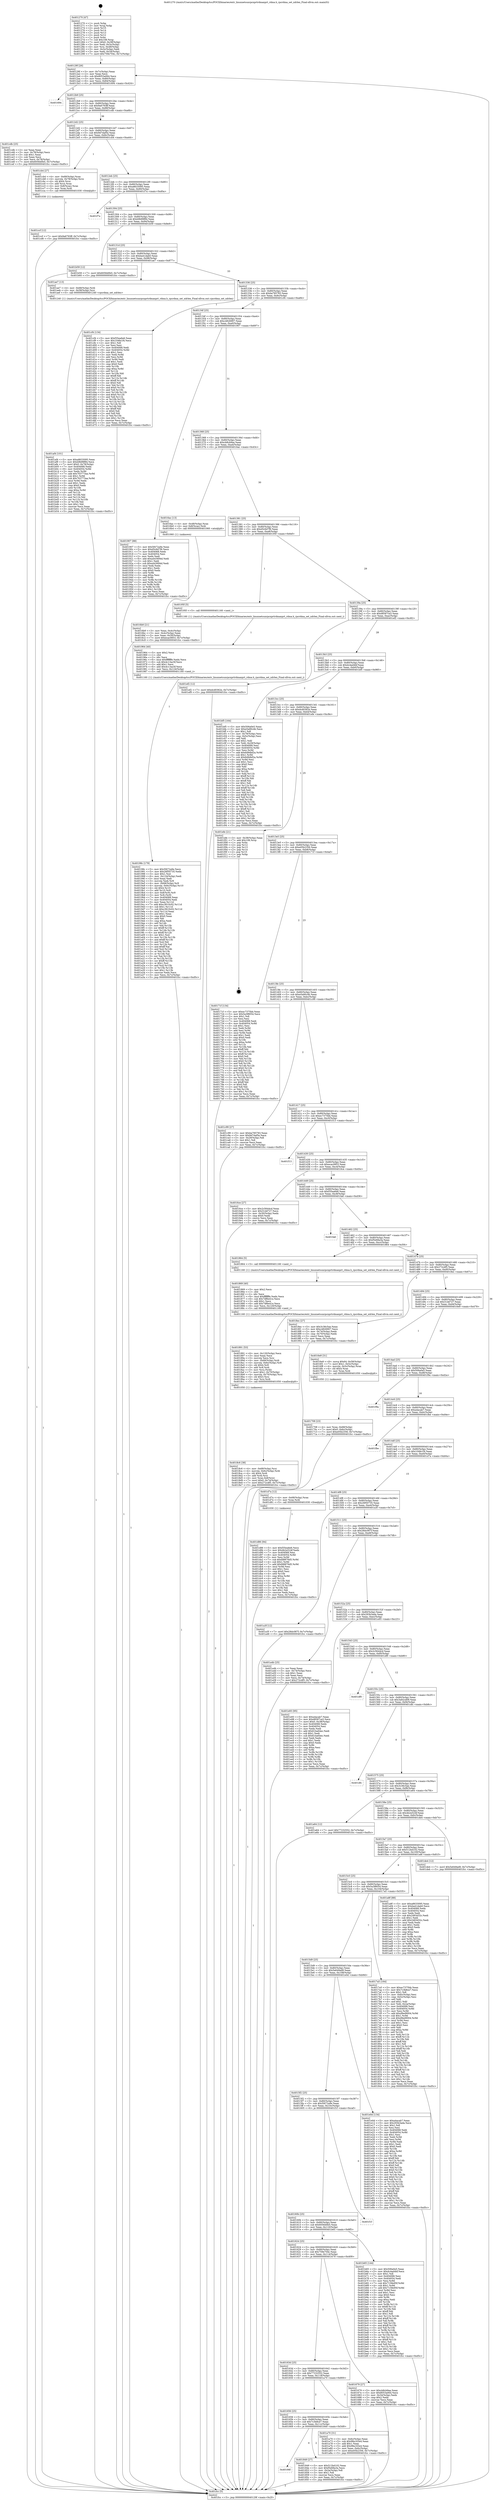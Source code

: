 digraph "0x401270" {
  label = "0x401270 (/mnt/c/Users/mathe/Desktop/tcc/POCII/binaries/extr_linuxnetsunrpcxprtrdmaxprt_rdma.h_rpcrdma_set_xdrlen_Final-ollvm.out::main(0))"
  labelloc = "t"
  node[shape=record]

  Entry [label="",width=0.3,height=0.3,shape=circle,fillcolor=black,style=filled]
  "0x40129f" [label="{
     0x40129f [26]\l
     | [instrs]\l
     &nbsp;&nbsp;0x40129f \<+3\>: mov -0x7c(%rbp),%eax\l
     &nbsp;&nbsp;0x4012a2 \<+2\>: mov %eax,%ecx\l
     &nbsp;&nbsp;0x4012a4 \<+6\>: sub $0x8053a064,%ecx\l
     &nbsp;&nbsp;0x4012aa \<+3\>: mov %eax,-0x80(%rbp)\l
     &nbsp;&nbsp;0x4012ad \<+6\>: mov %ecx,-0x84(%rbp)\l
     &nbsp;&nbsp;0x4012b3 \<+6\>: je 0000000000401694 \<main+0x424\>\l
  }"]
  "0x401694" [label="{
     0x401694\l
  }", style=dashed]
  "0x4012b9" [label="{
     0x4012b9 [25]\l
     | [instrs]\l
     &nbsp;&nbsp;0x4012b9 \<+5\>: jmp 00000000004012be \<main+0x4e\>\l
     &nbsp;&nbsp;0x4012be \<+3\>: mov -0x80(%rbp),%eax\l
     &nbsp;&nbsp;0x4012c1 \<+5\>: sub $0x9a6793ff,%eax\l
     &nbsp;&nbsp;0x4012c6 \<+6\>: mov %eax,-0x88(%rbp)\l
     &nbsp;&nbsp;0x4012cc \<+6\>: je 0000000000401cdb \<main+0xa6b\>\l
  }"]
  Exit [label="",width=0.3,height=0.3,shape=circle,fillcolor=black,style=filled,peripheries=2]
  "0x401cdb" [label="{
     0x401cdb [25]\l
     | [instrs]\l
     &nbsp;&nbsp;0x401cdb \<+2\>: xor %eax,%eax\l
     &nbsp;&nbsp;0x401cdd \<+3\>: mov -0x78(%rbp),%ecx\l
     &nbsp;&nbsp;0x401ce0 \<+3\>: sub $0x1,%eax\l
     &nbsp;&nbsp;0x401ce3 \<+2\>: sub %eax,%ecx\l
     &nbsp;&nbsp;0x401ce5 \<+3\>: mov %ecx,-0x78(%rbp)\l
     &nbsp;&nbsp;0x401ce8 \<+7\>: movl $0x6056d0b5,-0x7c(%rbp)\l
     &nbsp;&nbsp;0x401cef \<+5\>: jmp 0000000000401fcc \<main+0xd5c\>\l
  }"]
  "0x4012d2" [label="{
     0x4012d2 [25]\l
     | [instrs]\l
     &nbsp;&nbsp;0x4012d2 \<+5\>: jmp 00000000004012d7 \<main+0x67\>\l
     &nbsp;&nbsp;0x4012d7 \<+3\>: mov -0x80(%rbp),%eax\l
     &nbsp;&nbsp;0x4012da \<+5\>: sub $0x9d7daf5e,%eax\l
     &nbsp;&nbsp;0x4012df \<+6\>: mov %eax,-0x8c(%rbp)\l
     &nbsp;&nbsp;0x4012e5 \<+6\>: je 0000000000401cb4 \<main+0xa44\>\l
  }"]
  "0x401d86" [label="{
     0x401d86 [94]\l
     | [instrs]\l
     &nbsp;&nbsp;0x401d86 \<+5\>: mov $0xf35ea6e6,%ecx\l
     &nbsp;&nbsp;0x401d8b \<+5\>: mov $0x4b2e524f,%edx\l
     &nbsp;&nbsp;0x401d90 \<+7\>: mov 0x404068,%esi\l
     &nbsp;&nbsp;0x401d97 \<+8\>: mov 0x404054,%r8d\l
     &nbsp;&nbsp;0x401d9f \<+3\>: mov %esi,%r9d\l
     &nbsp;&nbsp;0x401da2 \<+7\>: sub $0xfd8876d5,%r9d\l
     &nbsp;&nbsp;0x401da9 \<+4\>: sub $0x1,%r9d\l
     &nbsp;&nbsp;0x401dad \<+7\>: add $0xfd8876d5,%r9d\l
     &nbsp;&nbsp;0x401db4 \<+4\>: imul %r9d,%esi\l
     &nbsp;&nbsp;0x401db8 \<+3\>: and $0x1,%esi\l
     &nbsp;&nbsp;0x401dbb \<+3\>: cmp $0x0,%esi\l
     &nbsp;&nbsp;0x401dbe \<+4\>: sete %r10b\l
     &nbsp;&nbsp;0x401dc2 \<+4\>: cmp $0xa,%r8d\l
     &nbsp;&nbsp;0x401dc6 \<+4\>: setl %r11b\l
     &nbsp;&nbsp;0x401dca \<+3\>: mov %r10b,%bl\l
     &nbsp;&nbsp;0x401dcd \<+3\>: and %r11b,%bl\l
     &nbsp;&nbsp;0x401dd0 \<+3\>: xor %r11b,%r10b\l
     &nbsp;&nbsp;0x401dd3 \<+3\>: or %r10b,%bl\l
     &nbsp;&nbsp;0x401dd6 \<+3\>: test $0x1,%bl\l
     &nbsp;&nbsp;0x401dd9 \<+3\>: cmovne %edx,%ecx\l
     &nbsp;&nbsp;0x401ddc \<+3\>: mov %ecx,-0x7c(%rbp)\l
     &nbsp;&nbsp;0x401ddf \<+5\>: jmp 0000000000401fcc \<main+0xd5c\>\l
  }"]
  "0x401cb4" [label="{
     0x401cb4 [27]\l
     | [instrs]\l
     &nbsp;&nbsp;0x401cb4 \<+4\>: mov -0x68(%rbp),%rax\l
     &nbsp;&nbsp;0x401cb8 \<+4\>: movslq -0x78(%rbp),%rcx\l
     &nbsp;&nbsp;0x401cbc \<+4\>: shl $0x4,%rcx\l
     &nbsp;&nbsp;0x401cc0 \<+3\>: add %rcx,%rax\l
     &nbsp;&nbsp;0x401cc3 \<+4\>: mov 0x8(%rax),%rax\l
     &nbsp;&nbsp;0x401cc7 \<+3\>: mov %rax,%rdi\l
     &nbsp;&nbsp;0x401cca \<+5\>: call 0000000000401030 \<free@plt\>\l
     | [calls]\l
     &nbsp;&nbsp;0x401030 \{1\} (unknown)\l
  }"]
  "0x4012eb" [label="{
     0x4012eb [25]\l
     | [instrs]\l
     &nbsp;&nbsp;0x4012eb \<+5\>: jmp 00000000004012f0 \<main+0x80\>\l
     &nbsp;&nbsp;0x4012f0 \<+3\>: mov -0x80(%rbp),%eax\l
     &nbsp;&nbsp;0x4012f3 \<+5\>: sub $0xa8633095,%eax\l
     &nbsp;&nbsp;0x4012f8 \<+6\>: mov %eax,-0x90(%rbp)\l
     &nbsp;&nbsp;0x4012fe \<+6\>: je 0000000000401f7a \<main+0xd0a\>\l
  }"]
  "0x401ccf" [label="{
     0x401ccf [12]\l
     | [instrs]\l
     &nbsp;&nbsp;0x401ccf \<+7\>: movl $0x9a6793ff,-0x7c(%rbp)\l
     &nbsp;&nbsp;0x401cd6 \<+5\>: jmp 0000000000401fcc \<main+0xd5c\>\l
  }"]
  "0x401f7a" [label="{
     0x401f7a\l
  }", style=dashed]
  "0x401304" [label="{
     0x401304 [25]\l
     | [instrs]\l
     &nbsp;&nbsp;0x401304 \<+5\>: jmp 0000000000401309 \<main+0x99\>\l
     &nbsp;&nbsp;0x401309 \<+3\>: mov -0x80(%rbp),%eax\l
     &nbsp;&nbsp;0x40130c \<+5\>: sub $0xb9b99f84,%eax\l
     &nbsp;&nbsp;0x401311 \<+6\>: mov %eax,-0x94(%rbp)\l
     &nbsp;&nbsp;0x401317 \<+6\>: je 0000000000401b59 \<main+0x8e9\>\l
  }"]
  "0x401af4" [label="{
     0x401af4 [101]\l
     | [instrs]\l
     &nbsp;&nbsp;0x401af4 \<+5\>: mov $0xa8633095,%eax\l
     &nbsp;&nbsp;0x401af9 \<+5\>: mov $0xb9b99f84,%ecx\l
     &nbsp;&nbsp;0x401afe \<+7\>: movl $0x0,-0x78(%rbp)\l
     &nbsp;&nbsp;0x401b05 \<+7\>: mov 0x404068,%edx\l
     &nbsp;&nbsp;0x401b0c \<+8\>: mov 0x404054,%r8d\l
     &nbsp;&nbsp;0x401b14 \<+3\>: mov %edx,%r9d\l
     &nbsp;&nbsp;0x401b17 \<+7\>: add $0x763773aa,%r9d\l
     &nbsp;&nbsp;0x401b1e \<+4\>: sub $0x1,%r9d\l
     &nbsp;&nbsp;0x401b22 \<+7\>: sub $0x763773aa,%r9d\l
     &nbsp;&nbsp;0x401b29 \<+4\>: imul %r9d,%edx\l
     &nbsp;&nbsp;0x401b2d \<+3\>: and $0x1,%edx\l
     &nbsp;&nbsp;0x401b30 \<+3\>: cmp $0x0,%edx\l
     &nbsp;&nbsp;0x401b33 \<+4\>: sete %r10b\l
     &nbsp;&nbsp;0x401b37 \<+4\>: cmp $0xa,%r8d\l
     &nbsp;&nbsp;0x401b3b \<+4\>: setl %r11b\l
     &nbsp;&nbsp;0x401b3f \<+3\>: mov %r10b,%bl\l
     &nbsp;&nbsp;0x401b42 \<+3\>: and %r11b,%bl\l
     &nbsp;&nbsp;0x401b45 \<+3\>: xor %r11b,%r10b\l
     &nbsp;&nbsp;0x401b48 \<+3\>: or %r10b,%bl\l
     &nbsp;&nbsp;0x401b4b \<+3\>: test $0x1,%bl\l
     &nbsp;&nbsp;0x401b4e \<+3\>: cmovne %ecx,%eax\l
     &nbsp;&nbsp;0x401b51 \<+3\>: mov %eax,-0x7c(%rbp)\l
     &nbsp;&nbsp;0x401b54 \<+5\>: jmp 0000000000401fcc \<main+0xd5c\>\l
  }"]
  "0x401b59" [label="{
     0x401b59 [12]\l
     | [instrs]\l
     &nbsp;&nbsp;0x401b59 \<+7\>: movl $0x6056d0b5,-0x7c(%rbp)\l
     &nbsp;&nbsp;0x401b60 \<+5\>: jmp 0000000000401fcc \<main+0xd5c\>\l
  }"]
  "0x40131d" [label="{
     0x40131d [25]\l
     | [instrs]\l
     &nbsp;&nbsp;0x40131d \<+5\>: jmp 0000000000401322 \<main+0xb2\>\l
     &nbsp;&nbsp;0x401322 \<+3\>: mov -0x80(%rbp),%eax\l
     &nbsp;&nbsp;0x401325 \<+5\>: sub $0xba41dab0,%eax\l
     &nbsp;&nbsp;0x40132a \<+6\>: mov %eax,-0x98(%rbp)\l
     &nbsp;&nbsp;0x401330 \<+6\>: je 0000000000401ae7 \<main+0x877\>\l
  }"]
  "0x40198c" [label="{
     0x40198c [179]\l
     | [instrs]\l
     &nbsp;&nbsp;0x40198c \<+5\>: mov $0x5f472a9e,%ecx\l
     &nbsp;&nbsp;0x401991 \<+5\>: mov $0x26f50735,%edx\l
     &nbsp;&nbsp;0x401996 \<+3\>: mov $0x1,%sil\l
     &nbsp;&nbsp;0x401999 \<+6\>: mov -0x124(%rbp),%edi\l
     &nbsp;&nbsp;0x40199f \<+3\>: imul %eax,%edi\l
     &nbsp;&nbsp;0x4019a2 \<+3\>: movslq %edi,%r8\l
     &nbsp;&nbsp;0x4019a5 \<+4\>: mov -0x68(%rbp),%r9\l
     &nbsp;&nbsp;0x4019a9 \<+4\>: movslq -0x6c(%rbp),%r10\l
     &nbsp;&nbsp;0x4019ad \<+4\>: shl $0x4,%r10\l
     &nbsp;&nbsp;0x4019b1 \<+3\>: add %r10,%r9\l
     &nbsp;&nbsp;0x4019b4 \<+4\>: mov 0x8(%r9),%r9\l
     &nbsp;&nbsp;0x4019b8 \<+3\>: mov %r8,(%r9)\l
     &nbsp;&nbsp;0x4019bb \<+7\>: mov 0x404068,%eax\l
     &nbsp;&nbsp;0x4019c2 \<+7\>: mov 0x404054,%edi\l
     &nbsp;&nbsp;0x4019c9 \<+3\>: mov %eax,%r11d\l
     &nbsp;&nbsp;0x4019cc \<+7\>: add $0xc3610c02,%r11d\l
     &nbsp;&nbsp;0x4019d3 \<+4\>: sub $0x1,%r11d\l
     &nbsp;&nbsp;0x4019d7 \<+7\>: sub $0xc3610c02,%r11d\l
     &nbsp;&nbsp;0x4019de \<+4\>: imul %r11d,%eax\l
     &nbsp;&nbsp;0x4019e2 \<+3\>: and $0x1,%eax\l
     &nbsp;&nbsp;0x4019e5 \<+3\>: cmp $0x0,%eax\l
     &nbsp;&nbsp;0x4019e8 \<+3\>: sete %bl\l
     &nbsp;&nbsp;0x4019eb \<+3\>: cmp $0xa,%edi\l
     &nbsp;&nbsp;0x4019ee \<+4\>: setl %r14b\l
     &nbsp;&nbsp;0x4019f2 \<+3\>: mov %bl,%r15b\l
     &nbsp;&nbsp;0x4019f5 \<+4\>: xor $0xff,%r15b\l
     &nbsp;&nbsp;0x4019f9 \<+3\>: mov %r14b,%r12b\l
     &nbsp;&nbsp;0x4019fc \<+4\>: xor $0xff,%r12b\l
     &nbsp;&nbsp;0x401a00 \<+4\>: xor $0x1,%sil\l
     &nbsp;&nbsp;0x401a04 \<+3\>: mov %r15b,%r13b\l
     &nbsp;&nbsp;0x401a07 \<+4\>: and $0xff,%r13b\l
     &nbsp;&nbsp;0x401a0b \<+3\>: and %sil,%bl\l
     &nbsp;&nbsp;0x401a0e \<+3\>: mov %r12b,%al\l
     &nbsp;&nbsp;0x401a11 \<+2\>: and $0xff,%al\l
     &nbsp;&nbsp;0x401a13 \<+3\>: and %sil,%r14b\l
     &nbsp;&nbsp;0x401a16 \<+3\>: or %bl,%r13b\l
     &nbsp;&nbsp;0x401a19 \<+3\>: or %r14b,%al\l
     &nbsp;&nbsp;0x401a1c \<+3\>: xor %al,%r13b\l
     &nbsp;&nbsp;0x401a1f \<+3\>: or %r12b,%r15b\l
     &nbsp;&nbsp;0x401a22 \<+4\>: xor $0xff,%r15b\l
     &nbsp;&nbsp;0x401a26 \<+4\>: or $0x1,%sil\l
     &nbsp;&nbsp;0x401a2a \<+3\>: and %sil,%r15b\l
     &nbsp;&nbsp;0x401a2d \<+3\>: or %r15b,%r13b\l
     &nbsp;&nbsp;0x401a30 \<+4\>: test $0x1,%r13b\l
     &nbsp;&nbsp;0x401a34 \<+3\>: cmovne %edx,%ecx\l
     &nbsp;&nbsp;0x401a37 \<+3\>: mov %ecx,-0x7c(%rbp)\l
     &nbsp;&nbsp;0x401a3a \<+5\>: jmp 0000000000401fcc \<main+0xd5c\>\l
  }"]
  "0x401ae7" [label="{
     0x401ae7 [13]\l
     | [instrs]\l
     &nbsp;&nbsp;0x401ae7 \<+4\>: mov -0x68(%rbp),%rdi\l
     &nbsp;&nbsp;0x401aeb \<+4\>: mov -0x58(%rbp),%rsi\l
     &nbsp;&nbsp;0x401aef \<+5\>: call 0000000000401240 \<rpcrdma_set_xdrlen\>\l
     | [calls]\l
     &nbsp;&nbsp;0x401240 \{1\} (/mnt/c/Users/mathe/Desktop/tcc/POCII/binaries/extr_linuxnetsunrpcxprtrdmaxprt_rdma.h_rpcrdma_set_xdrlen_Final-ollvm.out::rpcrdma_set_xdrlen)\l
  }"]
  "0x401336" [label="{
     0x401336 [25]\l
     | [instrs]\l
     &nbsp;&nbsp;0x401336 \<+5\>: jmp 000000000040133b \<main+0xcb\>\l
     &nbsp;&nbsp;0x40133b \<+3\>: mov -0x80(%rbp),%eax\l
     &nbsp;&nbsp;0x40133e \<+5\>: sub $0xba785783,%eax\l
     &nbsp;&nbsp;0x401343 \<+6\>: mov %eax,-0x9c(%rbp)\l
     &nbsp;&nbsp;0x401349 \<+6\>: je 0000000000401cf4 \<main+0xa84\>\l
  }"]
  "0x401964" [label="{
     0x401964 [40]\l
     | [instrs]\l
     &nbsp;&nbsp;0x401964 \<+5\>: mov $0x2,%ecx\l
     &nbsp;&nbsp;0x401969 \<+1\>: cltd\l
     &nbsp;&nbsp;0x40196a \<+2\>: idiv %ecx\l
     &nbsp;&nbsp;0x40196c \<+6\>: imul $0xfffffffe,%edx,%ecx\l
     &nbsp;&nbsp;0x401972 \<+6\>: sub $0x4c13ac5f,%ecx\l
     &nbsp;&nbsp;0x401978 \<+3\>: add $0x1,%ecx\l
     &nbsp;&nbsp;0x40197b \<+6\>: add $0x4c13ac5f,%ecx\l
     &nbsp;&nbsp;0x401981 \<+6\>: mov %ecx,-0x124(%rbp)\l
     &nbsp;&nbsp;0x401987 \<+5\>: call 0000000000401160 \<next_i\>\l
     | [calls]\l
     &nbsp;&nbsp;0x401160 \{1\} (/mnt/c/Users/mathe/Desktop/tcc/POCII/binaries/extr_linuxnetsunrpcxprtrdmaxprt_rdma.h_rpcrdma_set_xdrlen_Final-ollvm.out::next_i)\l
  }"]
  "0x401cf4" [label="{
     0x401cf4 [134]\l
     | [instrs]\l
     &nbsp;&nbsp;0x401cf4 \<+5\>: mov $0xf35ea6e6,%eax\l
     &nbsp;&nbsp;0x401cf9 \<+5\>: mov $0x104fe1f4,%ecx\l
     &nbsp;&nbsp;0x401cfe \<+2\>: mov $0x1,%dl\l
     &nbsp;&nbsp;0x401d00 \<+2\>: xor %esi,%esi\l
     &nbsp;&nbsp;0x401d02 \<+7\>: mov 0x404068,%edi\l
     &nbsp;&nbsp;0x401d09 \<+8\>: mov 0x404054,%r8d\l
     &nbsp;&nbsp;0x401d11 \<+3\>: sub $0x1,%esi\l
     &nbsp;&nbsp;0x401d14 \<+3\>: mov %edi,%r9d\l
     &nbsp;&nbsp;0x401d17 \<+3\>: add %esi,%r9d\l
     &nbsp;&nbsp;0x401d1a \<+4\>: imul %r9d,%edi\l
     &nbsp;&nbsp;0x401d1e \<+3\>: and $0x1,%edi\l
     &nbsp;&nbsp;0x401d21 \<+3\>: cmp $0x0,%edi\l
     &nbsp;&nbsp;0x401d24 \<+4\>: sete %r10b\l
     &nbsp;&nbsp;0x401d28 \<+4\>: cmp $0xa,%r8d\l
     &nbsp;&nbsp;0x401d2c \<+4\>: setl %r11b\l
     &nbsp;&nbsp;0x401d30 \<+3\>: mov %r10b,%bl\l
     &nbsp;&nbsp;0x401d33 \<+3\>: xor $0xff,%bl\l
     &nbsp;&nbsp;0x401d36 \<+3\>: mov %r11b,%r14b\l
     &nbsp;&nbsp;0x401d39 \<+4\>: xor $0xff,%r14b\l
     &nbsp;&nbsp;0x401d3d \<+3\>: xor $0x0,%dl\l
     &nbsp;&nbsp;0x401d40 \<+3\>: mov %bl,%r15b\l
     &nbsp;&nbsp;0x401d43 \<+4\>: and $0x0,%r15b\l
     &nbsp;&nbsp;0x401d47 \<+3\>: and %dl,%r10b\l
     &nbsp;&nbsp;0x401d4a \<+3\>: mov %r14b,%r12b\l
     &nbsp;&nbsp;0x401d4d \<+4\>: and $0x0,%r12b\l
     &nbsp;&nbsp;0x401d51 \<+3\>: and %dl,%r11b\l
     &nbsp;&nbsp;0x401d54 \<+3\>: or %r10b,%r15b\l
     &nbsp;&nbsp;0x401d57 \<+3\>: or %r11b,%r12b\l
     &nbsp;&nbsp;0x401d5a \<+3\>: xor %r12b,%r15b\l
     &nbsp;&nbsp;0x401d5d \<+3\>: or %r14b,%bl\l
     &nbsp;&nbsp;0x401d60 \<+3\>: xor $0xff,%bl\l
     &nbsp;&nbsp;0x401d63 \<+3\>: or $0x0,%dl\l
     &nbsp;&nbsp;0x401d66 \<+2\>: and %dl,%bl\l
     &nbsp;&nbsp;0x401d68 \<+3\>: or %bl,%r15b\l
     &nbsp;&nbsp;0x401d6b \<+4\>: test $0x1,%r15b\l
     &nbsp;&nbsp;0x401d6f \<+3\>: cmovne %ecx,%eax\l
     &nbsp;&nbsp;0x401d72 \<+3\>: mov %eax,-0x7c(%rbp)\l
     &nbsp;&nbsp;0x401d75 \<+5\>: jmp 0000000000401fcc \<main+0xd5c\>\l
  }"]
  "0x40134f" [label="{
     0x40134f [25]\l
     | [instrs]\l
     &nbsp;&nbsp;0x40134f \<+5\>: jmp 0000000000401354 \<main+0xe4\>\l
     &nbsp;&nbsp;0x401354 \<+3\>: mov -0x80(%rbp),%eax\l
     &nbsp;&nbsp;0x401357 \<+5\>: sub $0xc4826907,%eax\l
     &nbsp;&nbsp;0x40135c \<+6\>: mov %eax,-0xa0(%rbp)\l
     &nbsp;&nbsp;0x401362 \<+6\>: je 0000000000401907 \<main+0x697\>\l
  }"]
  "0x4018c6" [label="{
     0x4018c6 [38]\l
     | [instrs]\l
     &nbsp;&nbsp;0x4018c6 \<+4\>: mov -0x68(%rbp),%rsi\l
     &nbsp;&nbsp;0x4018ca \<+4\>: movslq -0x6c(%rbp),%rdi\l
     &nbsp;&nbsp;0x4018ce \<+4\>: shl $0x4,%rdi\l
     &nbsp;&nbsp;0x4018d2 \<+3\>: add %rdi,%rsi\l
     &nbsp;&nbsp;0x4018d5 \<+4\>: mov %rax,0x8(%rsi)\l
     &nbsp;&nbsp;0x4018d9 \<+7\>: movl $0x0,-0x74(%rbp)\l
     &nbsp;&nbsp;0x4018e0 \<+7\>: movl $0x272cdf5,-0x7c(%rbp)\l
     &nbsp;&nbsp;0x4018e7 \<+5\>: jmp 0000000000401fcc \<main+0xd5c\>\l
  }"]
  "0x401907" [label="{
     0x401907 [88]\l
     | [instrs]\l
     &nbsp;&nbsp;0x401907 \<+5\>: mov $0x5f472a9e,%eax\l
     &nbsp;&nbsp;0x40190c \<+5\>: mov $0xd5c6d7f6,%ecx\l
     &nbsp;&nbsp;0x401911 \<+7\>: mov 0x404068,%edx\l
     &nbsp;&nbsp;0x401918 \<+7\>: mov 0x404054,%esi\l
     &nbsp;&nbsp;0x40191f \<+2\>: mov %edx,%edi\l
     &nbsp;&nbsp;0x401921 \<+6\>: add $0xa443694d,%edi\l
     &nbsp;&nbsp;0x401927 \<+3\>: sub $0x1,%edi\l
     &nbsp;&nbsp;0x40192a \<+6\>: sub $0xa443694d,%edi\l
     &nbsp;&nbsp;0x401930 \<+3\>: imul %edi,%edx\l
     &nbsp;&nbsp;0x401933 \<+3\>: and $0x1,%edx\l
     &nbsp;&nbsp;0x401936 \<+3\>: cmp $0x0,%edx\l
     &nbsp;&nbsp;0x401939 \<+4\>: sete %r8b\l
     &nbsp;&nbsp;0x40193d \<+3\>: cmp $0xa,%esi\l
     &nbsp;&nbsp;0x401940 \<+4\>: setl %r9b\l
     &nbsp;&nbsp;0x401944 \<+3\>: mov %r8b,%r10b\l
     &nbsp;&nbsp;0x401947 \<+3\>: and %r9b,%r10b\l
     &nbsp;&nbsp;0x40194a \<+3\>: xor %r9b,%r8b\l
     &nbsp;&nbsp;0x40194d \<+3\>: or %r8b,%r10b\l
     &nbsp;&nbsp;0x401950 \<+4\>: test $0x1,%r10b\l
     &nbsp;&nbsp;0x401954 \<+3\>: cmovne %ecx,%eax\l
     &nbsp;&nbsp;0x401957 \<+3\>: mov %eax,-0x7c(%rbp)\l
     &nbsp;&nbsp;0x40195a \<+5\>: jmp 0000000000401fcc \<main+0xd5c\>\l
  }"]
  "0x401368" [label="{
     0x401368 [25]\l
     | [instrs]\l
     &nbsp;&nbsp;0x401368 \<+5\>: jmp 000000000040136d \<main+0xfd\>\l
     &nbsp;&nbsp;0x40136d \<+3\>: mov -0x80(%rbp),%eax\l
     &nbsp;&nbsp;0x401370 \<+5\>: sub $0xcb8cb9aa,%eax\l
     &nbsp;&nbsp;0x401375 \<+6\>: mov %eax,-0xa4(%rbp)\l
     &nbsp;&nbsp;0x40137b \<+6\>: je 00000000004016ac \<main+0x43c\>\l
  }"]
  "0x401891" [label="{
     0x401891 [53]\l
     | [instrs]\l
     &nbsp;&nbsp;0x401891 \<+6\>: mov -0x120(%rbp),%ecx\l
     &nbsp;&nbsp;0x401897 \<+3\>: imul %eax,%ecx\l
     &nbsp;&nbsp;0x40189a \<+3\>: movslq %ecx,%rsi\l
     &nbsp;&nbsp;0x40189d \<+4\>: mov -0x68(%rbp),%rdi\l
     &nbsp;&nbsp;0x4018a1 \<+4\>: movslq -0x6c(%rbp),%r8\l
     &nbsp;&nbsp;0x4018a5 \<+4\>: shl $0x4,%r8\l
     &nbsp;&nbsp;0x4018a9 \<+3\>: add %r8,%rdi\l
     &nbsp;&nbsp;0x4018ac \<+3\>: mov %rsi,(%rdi)\l
     &nbsp;&nbsp;0x4018af \<+7\>: movl $0x1,-0x70(%rbp)\l
     &nbsp;&nbsp;0x4018b6 \<+4\>: movslq -0x70(%rbp),%rsi\l
     &nbsp;&nbsp;0x4018ba \<+4\>: shl $0x3,%rsi\l
     &nbsp;&nbsp;0x4018be \<+3\>: mov %rsi,%rdi\l
     &nbsp;&nbsp;0x4018c1 \<+5\>: call 0000000000401050 \<malloc@plt\>\l
     | [calls]\l
     &nbsp;&nbsp;0x401050 \{1\} (unknown)\l
  }"]
  "0x4016ac" [label="{
     0x4016ac [13]\l
     | [instrs]\l
     &nbsp;&nbsp;0x4016ac \<+4\>: mov -0x48(%rbp),%rax\l
     &nbsp;&nbsp;0x4016b0 \<+4\>: mov 0x8(%rax),%rdi\l
     &nbsp;&nbsp;0x4016b4 \<+5\>: call 0000000000401060 \<atoi@plt\>\l
     | [calls]\l
     &nbsp;&nbsp;0x401060 \{1\} (unknown)\l
  }"]
  "0x401381" [label="{
     0x401381 [25]\l
     | [instrs]\l
     &nbsp;&nbsp;0x401381 \<+5\>: jmp 0000000000401386 \<main+0x116\>\l
     &nbsp;&nbsp;0x401386 \<+3\>: mov -0x80(%rbp),%eax\l
     &nbsp;&nbsp;0x401389 \<+5\>: sub $0xd5c6d7f6,%eax\l
     &nbsp;&nbsp;0x40138e \<+6\>: mov %eax,-0xa8(%rbp)\l
     &nbsp;&nbsp;0x401394 \<+6\>: je 000000000040195f \<main+0x6ef\>\l
  }"]
  "0x401869" [label="{
     0x401869 [40]\l
     | [instrs]\l
     &nbsp;&nbsp;0x401869 \<+5\>: mov $0x2,%ecx\l
     &nbsp;&nbsp;0x40186e \<+1\>: cltd\l
     &nbsp;&nbsp;0x40186f \<+2\>: idiv %ecx\l
     &nbsp;&nbsp;0x401871 \<+6\>: imul $0xfffffffe,%edx,%ecx\l
     &nbsp;&nbsp;0x401877 \<+6\>: sub $0x7df6e41e,%ecx\l
     &nbsp;&nbsp;0x40187d \<+3\>: add $0x1,%ecx\l
     &nbsp;&nbsp;0x401880 \<+6\>: add $0x7df6e41e,%ecx\l
     &nbsp;&nbsp;0x401886 \<+6\>: mov %ecx,-0x120(%rbp)\l
     &nbsp;&nbsp;0x40188c \<+5\>: call 0000000000401160 \<next_i\>\l
     | [calls]\l
     &nbsp;&nbsp;0x401160 \{1\} (/mnt/c/Users/mathe/Desktop/tcc/POCII/binaries/extr_linuxnetsunrpcxprtrdmaxprt_rdma.h_rpcrdma_set_xdrlen_Final-ollvm.out::next_i)\l
  }"]
  "0x40195f" [label="{
     0x40195f [5]\l
     | [instrs]\l
     &nbsp;&nbsp;0x40195f \<+5\>: call 0000000000401160 \<next_i\>\l
     | [calls]\l
     &nbsp;&nbsp;0x401160 \{1\} (/mnt/c/Users/mathe/Desktop/tcc/POCII/binaries/extr_linuxnetsunrpcxprtrdmaxprt_rdma.h_rpcrdma_set_xdrlen_Final-ollvm.out::next_i)\l
  }"]
  "0x40139a" [label="{
     0x40139a [25]\l
     | [instrs]\l
     &nbsp;&nbsp;0x40139a \<+5\>: jmp 000000000040139f \<main+0x12f\>\l
     &nbsp;&nbsp;0x40139f \<+3\>: mov -0x80(%rbp),%eax\l
     &nbsp;&nbsp;0x4013a2 \<+5\>: sub $0xd8587ca3,%eax\l
     &nbsp;&nbsp;0x4013a7 \<+6\>: mov %eax,-0xac(%rbp)\l
     &nbsp;&nbsp;0x4013ad \<+6\>: je 0000000000401ef2 \<main+0xc82\>\l
  }"]
  "0x40166f" [label="{
     0x40166f\l
  }", style=dashed]
  "0x401ef2" [label="{
     0x401ef2 [12]\l
     | [instrs]\l
     &nbsp;&nbsp;0x401ef2 \<+7\>: movl $0xdcd0362e,-0x7c(%rbp)\l
     &nbsp;&nbsp;0x401ef9 \<+5\>: jmp 0000000000401fcc \<main+0xd5c\>\l
  }"]
  "0x4013b3" [label="{
     0x4013b3 [25]\l
     | [instrs]\l
     &nbsp;&nbsp;0x4013b3 \<+5\>: jmp 00000000004013b8 \<main+0x148\>\l
     &nbsp;&nbsp;0x4013b8 \<+3\>: mov -0x80(%rbp),%eax\l
     &nbsp;&nbsp;0x4013bb \<+5\>: sub $0xdc4ad4bf,%eax\l
     &nbsp;&nbsp;0x4013c0 \<+6\>: mov %eax,-0xb0(%rbp)\l
     &nbsp;&nbsp;0x4013c6 \<+6\>: je 0000000000401bf5 \<main+0x985\>\l
  }"]
  "0x401849" [label="{
     0x401849 [27]\l
     | [instrs]\l
     &nbsp;&nbsp;0x401849 \<+5\>: mov $0x512bd102,%eax\l
     &nbsp;&nbsp;0x40184e \<+5\>: mov $0xf5e68a3a,%ecx\l
     &nbsp;&nbsp;0x401853 \<+3\>: mov -0x2a(%rbp),%dl\l
     &nbsp;&nbsp;0x401856 \<+3\>: test $0x1,%dl\l
     &nbsp;&nbsp;0x401859 \<+3\>: cmovne %ecx,%eax\l
     &nbsp;&nbsp;0x40185c \<+3\>: mov %eax,-0x7c(%rbp)\l
     &nbsp;&nbsp;0x40185f \<+5\>: jmp 0000000000401fcc \<main+0xd5c\>\l
  }"]
  "0x401bf5" [label="{
     0x401bf5 [164]\l
     | [instrs]\l
     &nbsp;&nbsp;0x401bf5 \<+5\>: mov $0x506a0e5,%eax\l
     &nbsp;&nbsp;0x401bfa \<+5\>: mov $0xe5a90c4b,%ecx\l
     &nbsp;&nbsp;0x401bff \<+2\>: mov $0x1,%dl\l
     &nbsp;&nbsp;0x401c01 \<+3\>: mov -0x78(%rbp),%esi\l
     &nbsp;&nbsp;0x401c04 \<+3\>: cmp -0x5c(%rbp),%esi\l
     &nbsp;&nbsp;0x401c07 \<+4\>: setl %dil\l
     &nbsp;&nbsp;0x401c0b \<+4\>: and $0x1,%dil\l
     &nbsp;&nbsp;0x401c0f \<+4\>: mov %dil,-0x29(%rbp)\l
     &nbsp;&nbsp;0x401c13 \<+7\>: mov 0x404068,%esi\l
     &nbsp;&nbsp;0x401c1a \<+8\>: mov 0x404054,%r8d\l
     &nbsp;&nbsp;0x401c22 \<+3\>: mov %esi,%r9d\l
     &nbsp;&nbsp;0x401c25 \<+7\>: add $0x6d9dbf2a,%r9d\l
     &nbsp;&nbsp;0x401c2c \<+4\>: sub $0x1,%r9d\l
     &nbsp;&nbsp;0x401c30 \<+7\>: sub $0x6d9dbf2a,%r9d\l
     &nbsp;&nbsp;0x401c37 \<+4\>: imul %r9d,%esi\l
     &nbsp;&nbsp;0x401c3b \<+3\>: and $0x1,%esi\l
     &nbsp;&nbsp;0x401c3e \<+3\>: cmp $0x0,%esi\l
     &nbsp;&nbsp;0x401c41 \<+4\>: sete %dil\l
     &nbsp;&nbsp;0x401c45 \<+4\>: cmp $0xa,%r8d\l
     &nbsp;&nbsp;0x401c49 \<+4\>: setl %r10b\l
     &nbsp;&nbsp;0x401c4d \<+3\>: mov %dil,%r11b\l
     &nbsp;&nbsp;0x401c50 \<+4\>: xor $0xff,%r11b\l
     &nbsp;&nbsp;0x401c54 \<+3\>: mov %r10b,%bl\l
     &nbsp;&nbsp;0x401c57 \<+3\>: xor $0xff,%bl\l
     &nbsp;&nbsp;0x401c5a \<+3\>: xor $0x1,%dl\l
     &nbsp;&nbsp;0x401c5d \<+3\>: mov %r11b,%r14b\l
     &nbsp;&nbsp;0x401c60 \<+4\>: and $0xff,%r14b\l
     &nbsp;&nbsp;0x401c64 \<+3\>: and %dl,%dil\l
     &nbsp;&nbsp;0x401c67 \<+3\>: mov %bl,%r15b\l
     &nbsp;&nbsp;0x401c6a \<+4\>: and $0xff,%r15b\l
     &nbsp;&nbsp;0x401c6e \<+3\>: and %dl,%r10b\l
     &nbsp;&nbsp;0x401c71 \<+3\>: or %dil,%r14b\l
     &nbsp;&nbsp;0x401c74 \<+3\>: or %r10b,%r15b\l
     &nbsp;&nbsp;0x401c77 \<+3\>: xor %r15b,%r14b\l
     &nbsp;&nbsp;0x401c7a \<+3\>: or %bl,%r11b\l
     &nbsp;&nbsp;0x401c7d \<+4\>: xor $0xff,%r11b\l
     &nbsp;&nbsp;0x401c81 \<+3\>: or $0x1,%dl\l
     &nbsp;&nbsp;0x401c84 \<+3\>: and %dl,%r11b\l
     &nbsp;&nbsp;0x401c87 \<+3\>: or %r11b,%r14b\l
     &nbsp;&nbsp;0x401c8a \<+4\>: test $0x1,%r14b\l
     &nbsp;&nbsp;0x401c8e \<+3\>: cmovne %ecx,%eax\l
     &nbsp;&nbsp;0x401c91 \<+3\>: mov %eax,-0x7c(%rbp)\l
     &nbsp;&nbsp;0x401c94 \<+5\>: jmp 0000000000401fcc \<main+0xd5c\>\l
  }"]
  "0x4013cc" [label="{
     0x4013cc [25]\l
     | [instrs]\l
     &nbsp;&nbsp;0x4013cc \<+5\>: jmp 00000000004013d1 \<main+0x161\>\l
     &nbsp;&nbsp;0x4013d1 \<+3\>: mov -0x80(%rbp),%eax\l
     &nbsp;&nbsp;0x4013d4 \<+5\>: sub $0xdcd0362e,%eax\l
     &nbsp;&nbsp;0x4013d9 \<+6\>: mov %eax,-0xb4(%rbp)\l
     &nbsp;&nbsp;0x4013df \<+6\>: je 0000000000401efe \<main+0xc8e\>\l
  }"]
  "0x401656" [label="{
     0x401656 [25]\l
     | [instrs]\l
     &nbsp;&nbsp;0x401656 \<+5\>: jmp 000000000040165b \<main+0x3eb\>\l
     &nbsp;&nbsp;0x40165b \<+3\>: mov -0x80(%rbp),%eax\l
     &nbsp;&nbsp;0x40165e \<+5\>: sub $0x7c3b8ce7,%eax\l
     &nbsp;&nbsp;0x401663 \<+6\>: mov %eax,-0x11c(%rbp)\l
     &nbsp;&nbsp;0x401669 \<+6\>: je 0000000000401849 \<main+0x5d9\>\l
  }"]
  "0x401efe" [label="{
     0x401efe [21]\l
     | [instrs]\l
     &nbsp;&nbsp;0x401efe \<+3\>: mov -0x38(%rbp),%eax\l
     &nbsp;&nbsp;0x401f01 \<+7\>: add $0x108,%rsp\l
     &nbsp;&nbsp;0x401f08 \<+1\>: pop %rbx\l
     &nbsp;&nbsp;0x401f09 \<+2\>: pop %r12\l
     &nbsp;&nbsp;0x401f0b \<+2\>: pop %r13\l
     &nbsp;&nbsp;0x401f0d \<+2\>: pop %r14\l
     &nbsp;&nbsp;0x401f0f \<+2\>: pop %r15\l
     &nbsp;&nbsp;0x401f11 \<+1\>: pop %rbp\l
     &nbsp;&nbsp;0x401f12 \<+1\>: ret\l
  }"]
  "0x4013e5" [label="{
     0x4013e5 [25]\l
     | [instrs]\l
     &nbsp;&nbsp;0x4013e5 \<+5\>: jmp 00000000004013ea \<main+0x17a\>\l
     &nbsp;&nbsp;0x4013ea \<+3\>: mov -0x80(%rbp),%eax\l
     &nbsp;&nbsp;0x4013ed \<+5\>: sub $0xe05b2356,%eax\l
     &nbsp;&nbsp;0x4013f2 \<+6\>: mov %eax,-0xb8(%rbp)\l
     &nbsp;&nbsp;0x4013f8 \<+6\>: je 000000000040171f \<main+0x4af\>\l
  }"]
  "0x401a70" [label="{
     0x401a70 [31]\l
     | [instrs]\l
     &nbsp;&nbsp;0x401a70 \<+3\>: mov -0x6c(%rbp),%eax\l
     &nbsp;&nbsp;0x401a73 \<+5\>: sub $0x98a163e4,%eax\l
     &nbsp;&nbsp;0x401a78 \<+3\>: add $0x1,%eax\l
     &nbsp;&nbsp;0x401a7b \<+5\>: add $0x98a163e4,%eax\l
     &nbsp;&nbsp;0x401a80 \<+3\>: mov %eax,-0x6c(%rbp)\l
     &nbsp;&nbsp;0x401a83 \<+7\>: movl $0xe05b2356,-0x7c(%rbp)\l
     &nbsp;&nbsp;0x401a8a \<+5\>: jmp 0000000000401fcc \<main+0xd5c\>\l
  }"]
  "0x40171f" [label="{
     0x40171f [134]\l
     | [instrs]\l
     &nbsp;&nbsp;0x40171f \<+5\>: mov $0xec7375bb,%eax\l
     &nbsp;&nbsp;0x401724 \<+5\>: mov $0x5a3f8054,%ecx\l
     &nbsp;&nbsp;0x401729 \<+2\>: mov $0x1,%dl\l
     &nbsp;&nbsp;0x40172b \<+2\>: xor %esi,%esi\l
     &nbsp;&nbsp;0x40172d \<+7\>: mov 0x404068,%edi\l
     &nbsp;&nbsp;0x401734 \<+8\>: mov 0x404054,%r8d\l
     &nbsp;&nbsp;0x40173c \<+3\>: sub $0x1,%esi\l
     &nbsp;&nbsp;0x40173f \<+3\>: mov %edi,%r9d\l
     &nbsp;&nbsp;0x401742 \<+3\>: add %esi,%r9d\l
     &nbsp;&nbsp;0x401745 \<+4\>: imul %r9d,%edi\l
     &nbsp;&nbsp;0x401749 \<+3\>: and $0x1,%edi\l
     &nbsp;&nbsp;0x40174c \<+3\>: cmp $0x0,%edi\l
     &nbsp;&nbsp;0x40174f \<+4\>: sete %r10b\l
     &nbsp;&nbsp;0x401753 \<+4\>: cmp $0xa,%r8d\l
     &nbsp;&nbsp;0x401757 \<+4\>: setl %r11b\l
     &nbsp;&nbsp;0x40175b \<+3\>: mov %r10b,%bl\l
     &nbsp;&nbsp;0x40175e \<+3\>: xor $0xff,%bl\l
     &nbsp;&nbsp;0x401761 \<+3\>: mov %r11b,%r14b\l
     &nbsp;&nbsp;0x401764 \<+4\>: xor $0xff,%r14b\l
     &nbsp;&nbsp;0x401768 \<+3\>: xor $0x0,%dl\l
     &nbsp;&nbsp;0x40176b \<+3\>: mov %bl,%r15b\l
     &nbsp;&nbsp;0x40176e \<+4\>: and $0x0,%r15b\l
     &nbsp;&nbsp;0x401772 \<+3\>: and %dl,%r10b\l
     &nbsp;&nbsp;0x401775 \<+3\>: mov %r14b,%r12b\l
     &nbsp;&nbsp;0x401778 \<+4\>: and $0x0,%r12b\l
     &nbsp;&nbsp;0x40177c \<+3\>: and %dl,%r11b\l
     &nbsp;&nbsp;0x40177f \<+3\>: or %r10b,%r15b\l
     &nbsp;&nbsp;0x401782 \<+3\>: or %r11b,%r12b\l
     &nbsp;&nbsp;0x401785 \<+3\>: xor %r12b,%r15b\l
     &nbsp;&nbsp;0x401788 \<+3\>: or %r14b,%bl\l
     &nbsp;&nbsp;0x40178b \<+3\>: xor $0xff,%bl\l
     &nbsp;&nbsp;0x40178e \<+3\>: or $0x0,%dl\l
     &nbsp;&nbsp;0x401791 \<+2\>: and %dl,%bl\l
     &nbsp;&nbsp;0x401793 \<+3\>: or %bl,%r15b\l
     &nbsp;&nbsp;0x401796 \<+4\>: test $0x1,%r15b\l
     &nbsp;&nbsp;0x40179a \<+3\>: cmovne %ecx,%eax\l
     &nbsp;&nbsp;0x40179d \<+3\>: mov %eax,-0x7c(%rbp)\l
     &nbsp;&nbsp;0x4017a0 \<+5\>: jmp 0000000000401fcc \<main+0xd5c\>\l
  }"]
  "0x4013fe" [label="{
     0x4013fe [25]\l
     | [instrs]\l
     &nbsp;&nbsp;0x4013fe \<+5\>: jmp 0000000000401403 \<main+0x193\>\l
     &nbsp;&nbsp;0x401403 \<+3\>: mov -0x80(%rbp),%eax\l
     &nbsp;&nbsp;0x401406 \<+5\>: sub $0xe5a90c4b,%eax\l
     &nbsp;&nbsp;0x40140b \<+6\>: mov %eax,-0xbc(%rbp)\l
     &nbsp;&nbsp;0x401411 \<+6\>: je 0000000000401c99 \<main+0xa29\>\l
  }"]
  "0x401708" [label="{
     0x401708 [23]\l
     | [instrs]\l
     &nbsp;&nbsp;0x401708 \<+4\>: mov %rax,-0x68(%rbp)\l
     &nbsp;&nbsp;0x40170c \<+7\>: movl $0x0,-0x6c(%rbp)\l
     &nbsp;&nbsp;0x401713 \<+7\>: movl $0xe05b2356,-0x7c(%rbp)\l
     &nbsp;&nbsp;0x40171a \<+5\>: jmp 0000000000401fcc \<main+0xd5c\>\l
  }"]
  "0x401c99" [label="{
     0x401c99 [27]\l
     | [instrs]\l
     &nbsp;&nbsp;0x401c99 \<+5\>: mov $0xba785783,%eax\l
     &nbsp;&nbsp;0x401c9e \<+5\>: mov $0x9d7daf5e,%ecx\l
     &nbsp;&nbsp;0x401ca3 \<+3\>: mov -0x29(%rbp),%dl\l
     &nbsp;&nbsp;0x401ca6 \<+3\>: test $0x1,%dl\l
     &nbsp;&nbsp;0x401ca9 \<+3\>: cmovne %ecx,%eax\l
     &nbsp;&nbsp;0x401cac \<+3\>: mov %eax,-0x7c(%rbp)\l
     &nbsp;&nbsp;0x401caf \<+5\>: jmp 0000000000401fcc \<main+0xd5c\>\l
  }"]
  "0x401417" [label="{
     0x401417 [25]\l
     | [instrs]\l
     &nbsp;&nbsp;0x401417 \<+5\>: jmp 000000000040141c \<main+0x1ac\>\l
     &nbsp;&nbsp;0x40141c \<+3\>: mov -0x80(%rbp),%eax\l
     &nbsp;&nbsp;0x40141f \<+5\>: sub $0xec7375bb,%eax\l
     &nbsp;&nbsp;0x401424 \<+6\>: mov %eax,-0xc0(%rbp)\l
     &nbsp;&nbsp;0x40142a \<+6\>: je 0000000000401f13 \<main+0xca3\>\l
  }"]
  "0x4016b9" [label="{
     0x4016b9 [21]\l
     | [instrs]\l
     &nbsp;&nbsp;0x4016b9 \<+3\>: mov %eax,-0x4c(%rbp)\l
     &nbsp;&nbsp;0x4016bc \<+3\>: mov -0x4c(%rbp),%eax\l
     &nbsp;&nbsp;0x4016bf \<+3\>: mov %eax,-0x30(%rbp)\l
     &nbsp;&nbsp;0x4016c2 \<+7\>: movl $0xecac0853,-0x7c(%rbp)\l
     &nbsp;&nbsp;0x4016c9 \<+5\>: jmp 0000000000401fcc \<main+0xd5c\>\l
  }"]
  "0x401f13" [label="{
     0x401f13\l
  }", style=dashed]
  "0x401430" [label="{
     0x401430 [25]\l
     | [instrs]\l
     &nbsp;&nbsp;0x401430 \<+5\>: jmp 0000000000401435 \<main+0x1c5\>\l
     &nbsp;&nbsp;0x401435 \<+3\>: mov -0x80(%rbp),%eax\l
     &nbsp;&nbsp;0x401438 \<+5\>: sub $0xecac0853,%eax\l
     &nbsp;&nbsp;0x40143d \<+6\>: mov %eax,-0xc4(%rbp)\l
     &nbsp;&nbsp;0x401443 \<+6\>: je 00000000004016ce \<main+0x45e\>\l
  }"]
  "0x401270" [label="{
     0x401270 [47]\l
     | [instrs]\l
     &nbsp;&nbsp;0x401270 \<+1\>: push %rbp\l
     &nbsp;&nbsp;0x401271 \<+3\>: mov %rsp,%rbp\l
     &nbsp;&nbsp;0x401274 \<+2\>: push %r15\l
     &nbsp;&nbsp;0x401276 \<+2\>: push %r14\l
     &nbsp;&nbsp;0x401278 \<+2\>: push %r13\l
     &nbsp;&nbsp;0x40127a \<+2\>: push %r12\l
     &nbsp;&nbsp;0x40127c \<+1\>: push %rbx\l
     &nbsp;&nbsp;0x40127d \<+7\>: sub $0x108,%rsp\l
     &nbsp;&nbsp;0x401284 \<+7\>: movl $0x0,-0x38(%rbp)\l
     &nbsp;&nbsp;0x40128b \<+3\>: mov %edi,-0x3c(%rbp)\l
     &nbsp;&nbsp;0x40128e \<+4\>: mov %rsi,-0x48(%rbp)\l
     &nbsp;&nbsp;0x401292 \<+3\>: mov -0x3c(%rbp),%edi\l
     &nbsp;&nbsp;0x401295 \<+3\>: mov %edi,-0x34(%rbp)\l
     &nbsp;&nbsp;0x401298 \<+7\>: movl $0x759e704c,-0x7c(%rbp)\l
  }"]
  "0x4016ce" [label="{
     0x4016ce [27]\l
     | [instrs]\l
     &nbsp;&nbsp;0x4016ce \<+5\>: mov $0x2c5644cd,%eax\l
     &nbsp;&nbsp;0x4016d3 \<+5\>: mov $0x31dd727,%ecx\l
     &nbsp;&nbsp;0x4016d8 \<+3\>: mov -0x30(%rbp),%edx\l
     &nbsp;&nbsp;0x4016db \<+3\>: cmp $0x0,%edx\l
     &nbsp;&nbsp;0x4016de \<+3\>: cmove %ecx,%eax\l
     &nbsp;&nbsp;0x4016e1 \<+3\>: mov %eax,-0x7c(%rbp)\l
     &nbsp;&nbsp;0x4016e4 \<+5\>: jmp 0000000000401fcc \<main+0xd5c\>\l
  }"]
  "0x401449" [label="{
     0x401449 [25]\l
     | [instrs]\l
     &nbsp;&nbsp;0x401449 \<+5\>: jmp 000000000040144e \<main+0x1de\>\l
     &nbsp;&nbsp;0x40144e \<+3\>: mov -0x80(%rbp),%eax\l
     &nbsp;&nbsp;0x401451 \<+5\>: sub $0xf35ea6e6,%eax\l
     &nbsp;&nbsp;0x401456 \<+6\>: mov %eax,-0xc8(%rbp)\l
     &nbsp;&nbsp;0x40145c \<+6\>: je 0000000000401fa6 \<main+0xd36\>\l
  }"]
  "0x401fcc" [label="{
     0x401fcc [5]\l
     | [instrs]\l
     &nbsp;&nbsp;0x401fcc \<+5\>: jmp 000000000040129f \<main+0x2f\>\l
  }"]
  "0x401fa6" [label="{
     0x401fa6\l
  }", style=dashed]
  "0x401462" [label="{
     0x401462 [25]\l
     | [instrs]\l
     &nbsp;&nbsp;0x401462 \<+5\>: jmp 0000000000401467 \<main+0x1f7\>\l
     &nbsp;&nbsp;0x401467 \<+3\>: mov -0x80(%rbp),%eax\l
     &nbsp;&nbsp;0x40146a \<+5\>: sub $0xf5e68a3a,%eax\l
     &nbsp;&nbsp;0x40146f \<+6\>: mov %eax,-0xcc(%rbp)\l
     &nbsp;&nbsp;0x401475 \<+6\>: je 0000000000401864 \<main+0x5f4\>\l
  }"]
  "0x40163d" [label="{
     0x40163d [25]\l
     | [instrs]\l
     &nbsp;&nbsp;0x40163d \<+5\>: jmp 0000000000401642 \<main+0x3d2\>\l
     &nbsp;&nbsp;0x401642 \<+3\>: mov -0x80(%rbp),%eax\l
     &nbsp;&nbsp;0x401645 \<+5\>: sub $0x77232552,%eax\l
     &nbsp;&nbsp;0x40164a \<+6\>: mov %eax,-0x118(%rbp)\l
     &nbsp;&nbsp;0x401650 \<+6\>: je 0000000000401a70 \<main+0x800\>\l
  }"]
  "0x401864" [label="{
     0x401864 [5]\l
     | [instrs]\l
     &nbsp;&nbsp;0x401864 \<+5\>: call 0000000000401160 \<next_i\>\l
     | [calls]\l
     &nbsp;&nbsp;0x401160 \{1\} (/mnt/c/Users/mathe/Desktop/tcc/POCII/binaries/extr_linuxnetsunrpcxprtrdmaxprt_rdma.h_rpcrdma_set_xdrlen_Final-ollvm.out::next_i)\l
  }"]
  "0x40147b" [label="{
     0x40147b [25]\l
     | [instrs]\l
     &nbsp;&nbsp;0x40147b \<+5\>: jmp 0000000000401480 \<main+0x210\>\l
     &nbsp;&nbsp;0x401480 \<+3\>: mov -0x80(%rbp),%eax\l
     &nbsp;&nbsp;0x401483 \<+5\>: sub $0x272cdf5,%eax\l
     &nbsp;&nbsp;0x401488 \<+6\>: mov %eax,-0xd0(%rbp)\l
     &nbsp;&nbsp;0x40148e \<+6\>: je 00000000004018ec \<main+0x67c\>\l
  }"]
  "0x401679" [label="{
     0x401679 [27]\l
     | [instrs]\l
     &nbsp;&nbsp;0x401679 \<+5\>: mov $0xcb8cb9aa,%eax\l
     &nbsp;&nbsp;0x40167e \<+5\>: mov $0x8053a064,%ecx\l
     &nbsp;&nbsp;0x401683 \<+3\>: mov -0x34(%rbp),%edx\l
     &nbsp;&nbsp;0x401686 \<+3\>: cmp $0x2,%edx\l
     &nbsp;&nbsp;0x401689 \<+3\>: cmovne %ecx,%eax\l
     &nbsp;&nbsp;0x40168c \<+3\>: mov %eax,-0x7c(%rbp)\l
     &nbsp;&nbsp;0x40168f \<+5\>: jmp 0000000000401fcc \<main+0xd5c\>\l
  }"]
  "0x4018ec" [label="{
     0x4018ec [27]\l
     | [instrs]\l
     &nbsp;&nbsp;0x4018ec \<+5\>: mov $0x3c36c5ae,%eax\l
     &nbsp;&nbsp;0x4018f1 \<+5\>: mov $0xc4826907,%ecx\l
     &nbsp;&nbsp;0x4018f6 \<+3\>: mov -0x74(%rbp),%edx\l
     &nbsp;&nbsp;0x4018f9 \<+3\>: cmp -0x70(%rbp),%edx\l
     &nbsp;&nbsp;0x4018fc \<+3\>: cmovl %ecx,%eax\l
     &nbsp;&nbsp;0x4018ff \<+3\>: mov %eax,-0x7c(%rbp)\l
     &nbsp;&nbsp;0x401902 \<+5\>: jmp 0000000000401fcc \<main+0xd5c\>\l
  }"]
  "0x401494" [label="{
     0x401494 [25]\l
     | [instrs]\l
     &nbsp;&nbsp;0x401494 \<+5\>: jmp 0000000000401499 \<main+0x229\>\l
     &nbsp;&nbsp;0x401499 \<+3\>: mov -0x80(%rbp),%eax\l
     &nbsp;&nbsp;0x40149c \<+5\>: sub $0x31dd727,%eax\l
     &nbsp;&nbsp;0x4014a1 \<+6\>: mov %eax,-0xd4(%rbp)\l
     &nbsp;&nbsp;0x4014a7 \<+6\>: je 00000000004016e9 \<main+0x479\>\l
  }"]
  "0x401624" [label="{
     0x401624 [25]\l
     | [instrs]\l
     &nbsp;&nbsp;0x401624 \<+5\>: jmp 0000000000401629 \<main+0x3b9\>\l
     &nbsp;&nbsp;0x401629 \<+3\>: mov -0x80(%rbp),%eax\l
     &nbsp;&nbsp;0x40162c \<+5\>: sub $0x759e704c,%eax\l
     &nbsp;&nbsp;0x401631 \<+6\>: mov %eax,-0x114(%rbp)\l
     &nbsp;&nbsp;0x401637 \<+6\>: je 0000000000401679 \<main+0x409\>\l
  }"]
  "0x4016e9" [label="{
     0x4016e9 [31]\l
     | [instrs]\l
     &nbsp;&nbsp;0x4016e9 \<+8\>: movq $0x64,-0x58(%rbp)\l
     &nbsp;&nbsp;0x4016f1 \<+7\>: movl $0x1,-0x5c(%rbp)\l
     &nbsp;&nbsp;0x4016f8 \<+4\>: movslq -0x5c(%rbp),%rax\l
     &nbsp;&nbsp;0x4016fc \<+4\>: shl $0x4,%rax\l
     &nbsp;&nbsp;0x401700 \<+3\>: mov %rax,%rdi\l
     &nbsp;&nbsp;0x401703 \<+5\>: call 0000000000401050 \<malloc@plt\>\l
     | [calls]\l
     &nbsp;&nbsp;0x401050 \{1\} (unknown)\l
  }"]
  "0x4014ad" [label="{
     0x4014ad [25]\l
     | [instrs]\l
     &nbsp;&nbsp;0x4014ad \<+5\>: jmp 00000000004014b2 \<main+0x242\>\l
     &nbsp;&nbsp;0x4014b2 \<+3\>: mov -0x80(%rbp),%eax\l
     &nbsp;&nbsp;0x4014b5 \<+5\>: sub $0x506a0e5,%eax\l
     &nbsp;&nbsp;0x4014ba \<+6\>: mov %eax,-0xd8(%rbp)\l
     &nbsp;&nbsp;0x4014c0 \<+6\>: je 0000000000401f9a \<main+0xd2a\>\l
  }"]
  "0x401b65" [label="{
     0x401b65 [144]\l
     | [instrs]\l
     &nbsp;&nbsp;0x401b65 \<+5\>: mov $0x506a0e5,%eax\l
     &nbsp;&nbsp;0x401b6a \<+5\>: mov $0xdc4ad4bf,%ecx\l
     &nbsp;&nbsp;0x401b6f \<+2\>: mov $0x1,%dl\l
     &nbsp;&nbsp;0x401b71 \<+7\>: mov 0x404068,%esi\l
     &nbsp;&nbsp;0x401b78 \<+7\>: mov 0x404054,%edi\l
     &nbsp;&nbsp;0x401b7f \<+3\>: mov %esi,%r8d\l
     &nbsp;&nbsp;0x401b82 \<+7\>: sub $0x7158e95f,%r8d\l
     &nbsp;&nbsp;0x401b89 \<+4\>: sub $0x1,%r8d\l
     &nbsp;&nbsp;0x401b8d \<+7\>: add $0x7158e95f,%r8d\l
     &nbsp;&nbsp;0x401b94 \<+4\>: imul %r8d,%esi\l
     &nbsp;&nbsp;0x401b98 \<+3\>: and $0x1,%esi\l
     &nbsp;&nbsp;0x401b9b \<+3\>: cmp $0x0,%esi\l
     &nbsp;&nbsp;0x401b9e \<+4\>: sete %r9b\l
     &nbsp;&nbsp;0x401ba2 \<+3\>: cmp $0xa,%edi\l
     &nbsp;&nbsp;0x401ba5 \<+4\>: setl %r10b\l
     &nbsp;&nbsp;0x401ba9 \<+3\>: mov %r9b,%r11b\l
     &nbsp;&nbsp;0x401bac \<+4\>: xor $0xff,%r11b\l
     &nbsp;&nbsp;0x401bb0 \<+3\>: mov %r10b,%bl\l
     &nbsp;&nbsp;0x401bb3 \<+3\>: xor $0xff,%bl\l
     &nbsp;&nbsp;0x401bb6 \<+3\>: xor $0x1,%dl\l
     &nbsp;&nbsp;0x401bb9 \<+3\>: mov %r11b,%r14b\l
     &nbsp;&nbsp;0x401bbc \<+4\>: and $0xff,%r14b\l
     &nbsp;&nbsp;0x401bc0 \<+3\>: and %dl,%r9b\l
     &nbsp;&nbsp;0x401bc3 \<+3\>: mov %bl,%r15b\l
     &nbsp;&nbsp;0x401bc6 \<+4\>: and $0xff,%r15b\l
     &nbsp;&nbsp;0x401bca \<+3\>: and %dl,%r10b\l
     &nbsp;&nbsp;0x401bcd \<+3\>: or %r9b,%r14b\l
     &nbsp;&nbsp;0x401bd0 \<+3\>: or %r10b,%r15b\l
     &nbsp;&nbsp;0x401bd3 \<+3\>: xor %r15b,%r14b\l
     &nbsp;&nbsp;0x401bd6 \<+3\>: or %bl,%r11b\l
     &nbsp;&nbsp;0x401bd9 \<+4\>: xor $0xff,%r11b\l
     &nbsp;&nbsp;0x401bdd \<+3\>: or $0x1,%dl\l
     &nbsp;&nbsp;0x401be0 \<+3\>: and %dl,%r11b\l
     &nbsp;&nbsp;0x401be3 \<+3\>: or %r11b,%r14b\l
     &nbsp;&nbsp;0x401be6 \<+4\>: test $0x1,%r14b\l
     &nbsp;&nbsp;0x401bea \<+3\>: cmovne %ecx,%eax\l
     &nbsp;&nbsp;0x401bed \<+3\>: mov %eax,-0x7c(%rbp)\l
     &nbsp;&nbsp;0x401bf0 \<+5\>: jmp 0000000000401fcc \<main+0xd5c\>\l
  }"]
  "0x401f9a" [label="{
     0x401f9a\l
  }", style=dashed]
  "0x4014c6" [label="{
     0x4014c6 [25]\l
     | [instrs]\l
     &nbsp;&nbsp;0x4014c6 \<+5\>: jmp 00000000004014cb \<main+0x25b\>\l
     &nbsp;&nbsp;0x4014cb \<+3\>: mov -0x80(%rbp),%eax\l
     &nbsp;&nbsp;0x4014ce \<+5\>: sub $0xa4acab7,%eax\l
     &nbsp;&nbsp;0x4014d3 \<+6\>: mov %eax,-0xdc(%rbp)\l
     &nbsp;&nbsp;0x4014d9 \<+6\>: je 0000000000401fbe \<main+0xd4e\>\l
  }"]
  "0x40160b" [label="{
     0x40160b [25]\l
     | [instrs]\l
     &nbsp;&nbsp;0x40160b \<+5\>: jmp 0000000000401610 \<main+0x3a0\>\l
     &nbsp;&nbsp;0x401610 \<+3\>: mov -0x80(%rbp),%eax\l
     &nbsp;&nbsp;0x401613 \<+5\>: sub $0x6056d0b5,%eax\l
     &nbsp;&nbsp;0x401618 \<+6\>: mov %eax,-0x110(%rbp)\l
     &nbsp;&nbsp;0x40161e \<+6\>: je 0000000000401b65 \<main+0x8f5\>\l
  }"]
  "0x401fbe" [label="{
     0x401fbe\l
  }", style=dashed]
  "0x4014df" [label="{
     0x4014df [25]\l
     | [instrs]\l
     &nbsp;&nbsp;0x4014df \<+5\>: jmp 00000000004014e4 \<main+0x274\>\l
     &nbsp;&nbsp;0x4014e4 \<+3\>: mov -0x80(%rbp),%eax\l
     &nbsp;&nbsp;0x4014e7 \<+5\>: sub $0x104fe1f4,%eax\l
     &nbsp;&nbsp;0x4014ec \<+6\>: mov %eax,-0xe0(%rbp)\l
     &nbsp;&nbsp;0x4014f2 \<+6\>: je 0000000000401d7a \<main+0xb0a\>\l
  }"]
  "0x401f1f" [label="{
     0x401f1f\l
  }", style=dashed]
  "0x401d7a" [label="{
     0x401d7a [12]\l
     | [instrs]\l
     &nbsp;&nbsp;0x401d7a \<+4\>: mov -0x68(%rbp),%rax\l
     &nbsp;&nbsp;0x401d7e \<+3\>: mov %rax,%rdi\l
     &nbsp;&nbsp;0x401d81 \<+5\>: call 0000000000401030 \<free@plt\>\l
     | [calls]\l
     &nbsp;&nbsp;0x401030 \{1\} (unknown)\l
  }"]
  "0x4014f8" [label="{
     0x4014f8 [25]\l
     | [instrs]\l
     &nbsp;&nbsp;0x4014f8 \<+5\>: jmp 00000000004014fd \<main+0x28d\>\l
     &nbsp;&nbsp;0x4014fd \<+3\>: mov -0x80(%rbp),%eax\l
     &nbsp;&nbsp;0x401500 \<+5\>: sub $0x26f50735,%eax\l
     &nbsp;&nbsp;0x401505 \<+6\>: mov %eax,-0xe4(%rbp)\l
     &nbsp;&nbsp;0x40150b \<+6\>: je 0000000000401a3f \<main+0x7cf\>\l
  }"]
  "0x4015f2" [label="{
     0x4015f2 [25]\l
     | [instrs]\l
     &nbsp;&nbsp;0x4015f2 \<+5\>: jmp 00000000004015f7 \<main+0x387\>\l
     &nbsp;&nbsp;0x4015f7 \<+3\>: mov -0x80(%rbp),%eax\l
     &nbsp;&nbsp;0x4015fa \<+5\>: sub $0x5f472a9e,%eax\l
     &nbsp;&nbsp;0x4015ff \<+6\>: mov %eax,-0x10c(%rbp)\l
     &nbsp;&nbsp;0x401605 \<+6\>: je 0000000000401f1f \<main+0xcaf\>\l
  }"]
  "0x401a3f" [label="{
     0x401a3f [12]\l
     | [instrs]\l
     &nbsp;&nbsp;0x401a3f \<+7\>: movl $0x28dc087f,-0x7c(%rbp)\l
     &nbsp;&nbsp;0x401a46 \<+5\>: jmp 0000000000401fcc \<main+0xd5c\>\l
  }"]
  "0x401511" [label="{
     0x401511 [25]\l
     | [instrs]\l
     &nbsp;&nbsp;0x401511 \<+5\>: jmp 0000000000401516 \<main+0x2a6\>\l
     &nbsp;&nbsp;0x401516 \<+3\>: mov -0x80(%rbp),%eax\l
     &nbsp;&nbsp;0x401519 \<+5\>: sub $0x28dc087f,%eax\l
     &nbsp;&nbsp;0x40151e \<+6\>: mov %eax,-0xe8(%rbp)\l
     &nbsp;&nbsp;0x401524 \<+6\>: je 0000000000401a4b \<main+0x7db\>\l
  }"]
  "0x401e0d" [label="{
     0x401e0d [134]\l
     | [instrs]\l
     &nbsp;&nbsp;0x401e0d \<+5\>: mov $0xa4acab7,%eax\l
     &nbsp;&nbsp;0x401e12 \<+5\>: mov $0x293b3ada,%ecx\l
     &nbsp;&nbsp;0x401e17 \<+2\>: mov $0x1,%dl\l
     &nbsp;&nbsp;0x401e19 \<+2\>: xor %esi,%esi\l
     &nbsp;&nbsp;0x401e1b \<+7\>: mov 0x404068,%edi\l
     &nbsp;&nbsp;0x401e22 \<+8\>: mov 0x404054,%r8d\l
     &nbsp;&nbsp;0x401e2a \<+3\>: sub $0x1,%esi\l
     &nbsp;&nbsp;0x401e2d \<+3\>: mov %edi,%r9d\l
     &nbsp;&nbsp;0x401e30 \<+3\>: add %esi,%r9d\l
     &nbsp;&nbsp;0x401e33 \<+4\>: imul %r9d,%edi\l
     &nbsp;&nbsp;0x401e37 \<+3\>: and $0x1,%edi\l
     &nbsp;&nbsp;0x401e3a \<+3\>: cmp $0x0,%edi\l
     &nbsp;&nbsp;0x401e3d \<+4\>: sete %r10b\l
     &nbsp;&nbsp;0x401e41 \<+4\>: cmp $0xa,%r8d\l
     &nbsp;&nbsp;0x401e45 \<+4\>: setl %r11b\l
     &nbsp;&nbsp;0x401e49 \<+3\>: mov %r10b,%bl\l
     &nbsp;&nbsp;0x401e4c \<+3\>: xor $0xff,%bl\l
     &nbsp;&nbsp;0x401e4f \<+3\>: mov %r11b,%r14b\l
     &nbsp;&nbsp;0x401e52 \<+4\>: xor $0xff,%r14b\l
     &nbsp;&nbsp;0x401e56 \<+3\>: xor $0x0,%dl\l
     &nbsp;&nbsp;0x401e59 \<+3\>: mov %bl,%r15b\l
     &nbsp;&nbsp;0x401e5c \<+4\>: and $0x0,%r15b\l
     &nbsp;&nbsp;0x401e60 \<+3\>: and %dl,%r10b\l
     &nbsp;&nbsp;0x401e63 \<+3\>: mov %r14b,%r12b\l
     &nbsp;&nbsp;0x401e66 \<+4\>: and $0x0,%r12b\l
     &nbsp;&nbsp;0x401e6a \<+3\>: and %dl,%r11b\l
     &nbsp;&nbsp;0x401e6d \<+3\>: or %r10b,%r15b\l
     &nbsp;&nbsp;0x401e70 \<+3\>: or %r11b,%r12b\l
     &nbsp;&nbsp;0x401e73 \<+3\>: xor %r12b,%r15b\l
     &nbsp;&nbsp;0x401e76 \<+3\>: or %r14b,%bl\l
     &nbsp;&nbsp;0x401e79 \<+3\>: xor $0xff,%bl\l
     &nbsp;&nbsp;0x401e7c \<+3\>: or $0x0,%dl\l
     &nbsp;&nbsp;0x401e7f \<+2\>: and %dl,%bl\l
     &nbsp;&nbsp;0x401e81 \<+3\>: or %bl,%r15b\l
     &nbsp;&nbsp;0x401e84 \<+4\>: test $0x1,%r15b\l
     &nbsp;&nbsp;0x401e88 \<+3\>: cmovne %ecx,%eax\l
     &nbsp;&nbsp;0x401e8b \<+3\>: mov %eax,-0x7c(%rbp)\l
     &nbsp;&nbsp;0x401e8e \<+5\>: jmp 0000000000401fcc \<main+0xd5c\>\l
  }"]
  "0x401a4b" [label="{
     0x401a4b [25]\l
     | [instrs]\l
     &nbsp;&nbsp;0x401a4b \<+2\>: xor %eax,%eax\l
     &nbsp;&nbsp;0x401a4d \<+3\>: mov -0x74(%rbp),%ecx\l
     &nbsp;&nbsp;0x401a50 \<+3\>: sub $0x1,%eax\l
     &nbsp;&nbsp;0x401a53 \<+2\>: sub %eax,%ecx\l
     &nbsp;&nbsp;0x401a55 \<+3\>: mov %ecx,-0x74(%rbp)\l
     &nbsp;&nbsp;0x401a58 \<+7\>: movl $0x272cdf5,-0x7c(%rbp)\l
     &nbsp;&nbsp;0x401a5f \<+5\>: jmp 0000000000401fcc \<main+0xd5c\>\l
  }"]
  "0x40152a" [label="{
     0x40152a [25]\l
     | [instrs]\l
     &nbsp;&nbsp;0x40152a \<+5\>: jmp 000000000040152f \<main+0x2bf\>\l
     &nbsp;&nbsp;0x40152f \<+3\>: mov -0x80(%rbp),%eax\l
     &nbsp;&nbsp;0x401532 \<+5\>: sub $0x293b3ada,%eax\l
     &nbsp;&nbsp;0x401537 \<+6\>: mov %eax,-0xec(%rbp)\l
     &nbsp;&nbsp;0x40153d \<+6\>: je 0000000000401e93 \<main+0xc23\>\l
  }"]
  "0x4015d9" [label="{
     0x4015d9 [25]\l
     | [instrs]\l
     &nbsp;&nbsp;0x4015d9 \<+5\>: jmp 00000000004015de \<main+0x36e\>\l
     &nbsp;&nbsp;0x4015de \<+3\>: mov -0x80(%rbp),%eax\l
     &nbsp;&nbsp;0x4015e1 \<+5\>: sub $0x5e649ad9,%eax\l
     &nbsp;&nbsp;0x4015e6 \<+6\>: mov %eax,-0x108(%rbp)\l
     &nbsp;&nbsp;0x4015ec \<+6\>: je 0000000000401e0d \<main+0xb9d\>\l
  }"]
  "0x401e93" [label="{
     0x401e93 [95]\l
     | [instrs]\l
     &nbsp;&nbsp;0x401e93 \<+5\>: mov $0xa4acab7,%eax\l
     &nbsp;&nbsp;0x401e98 \<+5\>: mov $0xd8587ca3,%ecx\l
     &nbsp;&nbsp;0x401e9d \<+7\>: movl $0x0,-0x38(%rbp)\l
     &nbsp;&nbsp;0x401ea4 \<+7\>: mov 0x404068,%edx\l
     &nbsp;&nbsp;0x401eab \<+7\>: mov 0x404054,%esi\l
     &nbsp;&nbsp;0x401eb2 \<+2\>: mov %edx,%edi\l
     &nbsp;&nbsp;0x401eb4 \<+6\>: add $0x61ba64ec,%edi\l
     &nbsp;&nbsp;0x401eba \<+3\>: sub $0x1,%edi\l
     &nbsp;&nbsp;0x401ebd \<+6\>: sub $0x61ba64ec,%edi\l
     &nbsp;&nbsp;0x401ec3 \<+3\>: imul %edi,%edx\l
     &nbsp;&nbsp;0x401ec6 \<+3\>: and $0x1,%edx\l
     &nbsp;&nbsp;0x401ec9 \<+3\>: cmp $0x0,%edx\l
     &nbsp;&nbsp;0x401ecc \<+4\>: sete %r8b\l
     &nbsp;&nbsp;0x401ed0 \<+3\>: cmp $0xa,%esi\l
     &nbsp;&nbsp;0x401ed3 \<+4\>: setl %r9b\l
     &nbsp;&nbsp;0x401ed7 \<+3\>: mov %r8b,%r10b\l
     &nbsp;&nbsp;0x401eda \<+3\>: and %r9b,%r10b\l
     &nbsp;&nbsp;0x401edd \<+3\>: xor %r9b,%r8b\l
     &nbsp;&nbsp;0x401ee0 \<+3\>: or %r8b,%r10b\l
     &nbsp;&nbsp;0x401ee3 \<+4\>: test $0x1,%r10b\l
     &nbsp;&nbsp;0x401ee7 \<+3\>: cmovne %ecx,%eax\l
     &nbsp;&nbsp;0x401eea \<+3\>: mov %eax,-0x7c(%rbp)\l
     &nbsp;&nbsp;0x401eed \<+5\>: jmp 0000000000401fcc \<main+0xd5c\>\l
  }"]
  "0x401543" [label="{
     0x401543 [25]\l
     | [instrs]\l
     &nbsp;&nbsp;0x401543 \<+5\>: jmp 0000000000401548 \<main+0x2d8\>\l
     &nbsp;&nbsp;0x401548 \<+3\>: mov -0x80(%rbp),%eax\l
     &nbsp;&nbsp;0x40154b \<+5\>: sub $0x2c5644cd,%eax\l
     &nbsp;&nbsp;0x401550 \<+6\>: mov %eax,-0xf0(%rbp)\l
     &nbsp;&nbsp;0x401556 \<+6\>: je 0000000000401df0 \<main+0xb80\>\l
  }"]
  "0x4017a5" [label="{
     0x4017a5 [164]\l
     | [instrs]\l
     &nbsp;&nbsp;0x4017a5 \<+5\>: mov $0xec7375bb,%eax\l
     &nbsp;&nbsp;0x4017aa \<+5\>: mov $0x7c3b8ce7,%ecx\l
     &nbsp;&nbsp;0x4017af \<+2\>: mov $0x1,%dl\l
     &nbsp;&nbsp;0x4017b1 \<+3\>: mov -0x6c(%rbp),%esi\l
     &nbsp;&nbsp;0x4017b4 \<+3\>: cmp -0x5c(%rbp),%esi\l
     &nbsp;&nbsp;0x4017b7 \<+4\>: setl %dil\l
     &nbsp;&nbsp;0x4017bb \<+4\>: and $0x1,%dil\l
     &nbsp;&nbsp;0x4017bf \<+4\>: mov %dil,-0x2a(%rbp)\l
     &nbsp;&nbsp;0x4017c3 \<+7\>: mov 0x404068,%esi\l
     &nbsp;&nbsp;0x4017ca \<+8\>: mov 0x404054,%r8d\l
     &nbsp;&nbsp;0x4017d2 \<+3\>: mov %esi,%r9d\l
     &nbsp;&nbsp;0x4017d5 \<+7\>: add $0xd9ed9004,%r9d\l
     &nbsp;&nbsp;0x4017dc \<+4\>: sub $0x1,%r9d\l
     &nbsp;&nbsp;0x4017e0 \<+7\>: sub $0xd9ed9004,%r9d\l
     &nbsp;&nbsp;0x4017e7 \<+4\>: imul %r9d,%esi\l
     &nbsp;&nbsp;0x4017eb \<+3\>: and $0x1,%esi\l
     &nbsp;&nbsp;0x4017ee \<+3\>: cmp $0x0,%esi\l
     &nbsp;&nbsp;0x4017f1 \<+4\>: sete %dil\l
     &nbsp;&nbsp;0x4017f5 \<+4\>: cmp $0xa,%r8d\l
     &nbsp;&nbsp;0x4017f9 \<+4\>: setl %r10b\l
     &nbsp;&nbsp;0x4017fd \<+3\>: mov %dil,%r11b\l
     &nbsp;&nbsp;0x401800 \<+4\>: xor $0xff,%r11b\l
     &nbsp;&nbsp;0x401804 \<+3\>: mov %r10b,%bl\l
     &nbsp;&nbsp;0x401807 \<+3\>: xor $0xff,%bl\l
     &nbsp;&nbsp;0x40180a \<+3\>: xor $0x1,%dl\l
     &nbsp;&nbsp;0x40180d \<+3\>: mov %r11b,%r14b\l
     &nbsp;&nbsp;0x401810 \<+4\>: and $0xff,%r14b\l
     &nbsp;&nbsp;0x401814 \<+3\>: and %dl,%dil\l
     &nbsp;&nbsp;0x401817 \<+3\>: mov %bl,%r15b\l
     &nbsp;&nbsp;0x40181a \<+4\>: and $0xff,%r15b\l
     &nbsp;&nbsp;0x40181e \<+3\>: and %dl,%r10b\l
     &nbsp;&nbsp;0x401821 \<+3\>: or %dil,%r14b\l
     &nbsp;&nbsp;0x401824 \<+3\>: or %r10b,%r15b\l
     &nbsp;&nbsp;0x401827 \<+3\>: xor %r15b,%r14b\l
     &nbsp;&nbsp;0x40182a \<+3\>: or %bl,%r11b\l
     &nbsp;&nbsp;0x40182d \<+4\>: xor $0xff,%r11b\l
     &nbsp;&nbsp;0x401831 \<+3\>: or $0x1,%dl\l
     &nbsp;&nbsp;0x401834 \<+3\>: and %dl,%r11b\l
     &nbsp;&nbsp;0x401837 \<+3\>: or %r11b,%r14b\l
     &nbsp;&nbsp;0x40183a \<+4\>: test $0x1,%r14b\l
     &nbsp;&nbsp;0x40183e \<+3\>: cmovne %ecx,%eax\l
     &nbsp;&nbsp;0x401841 \<+3\>: mov %eax,-0x7c(%rbp)\l
     &nbsp;&nbsp;0x401844 \<+5\>: jmp 0000000000401fcc \<main+0xd5c\>\l
  }"]
  "0x401df0" [label="{
     0x401df0\l
  }", style=dashed]
  "0x40155c" [label="{
     0x40155c [25]\l
     | [instrs]\l
     &nbsp;&nbsp;0x40155c \<+5\>: jmp 0000000000401561 \<main+0x2f1\>\l
     &nbsp;&nbsp;0x401561 \<+3\>: mov -0x80(%rbp),%eax\l
     &nbsp;&nbsp;0x401564 \<+5\>: sub $0x3a92cd09,%eax\l
     &nbsp;&nbsp;0x401569 \<+6\>: mov %eax,-0xf4(%rbp)\l
     &nbsp;&nbsp;0x40156f \<+6\>: je 0000000000401dfc \<main+0xb8c\>\l
  }"]
  "0x4015c0" [label="{
     0x4015c0 [25]\l
     | [instrs]\l
     &nbsp;&nbsp;0x4015c0 \<+5\>: jmp 00000000004015c5 \<main+0x355\>\l
     &nbsp;&nbsp;0x4015c5 \<+3\>: mov -0x80(%rbp),%eax\l
     &nbsp;&nbsp;0x4015c8 \<+5\>: sub $0x5a3f8054,%eax\l
     &nbsp;&nbsp;0x4015cd \<+6\>: mov %eax,-0x104(%rbp)\l
     &nbsp;&nbsp;0x4015d3 \<+6\>: je 00000000004017a5 \<main+0x535\>\l
  }"]
  "0x401dfc" [label="{
     0x401dfc\l
  }", style=dashed]
  "0x401575" [label="{
     0x401575 [25]\l
     | [instrs]\l
     &nbsp;&nbsp;0x401575 \<+5\>: jmp 000000000040157a \<main+0x30a\>\l
     &nbsp;&nbsp;0x40157a \<+3\>: mov -0x80(%rbp),%eax\l
     &nbsp;&nbsp;0x40157d \<+5\>: sub $0x3c36c5ae,%eax\l
     &nbsp;&nbsp;0x401582 \<+6\>: mov %eax,-0xf8(%rbp)\l
     &nbsp;&nbsp;0x401588 \<+6\>: je 0000000000401a64 \<main+0x7f4\>\l
  }"]
  "0x401a8f" [label="{
     0x401a8f [88]\l
     | [instrs]\l
     &nbsp;&nbsp;0x401a8f \<+5\>: mov $0xa8633095,%eax\l
     &nbsp;&nbsp;0x401a94 \<+5\>: mov $0xba41dab0,%ecx\l
     &nbsp;&nbsp;0x401a99 \<+7\>: mov 0x404068,%edx\l
     &nbsp;&nbsp;0x401aa0 \<+7\>: mov 0x404054,%esi\l
     &nbsp;&nbsp;0x401aa7 \<+2\>: mov %edx,%edi\l
     &nbsp;&nbsp;0x401aa9 \<+6\>: sub $0x2483d32c,%edi\l
     &nbsp;&nbsp;0x401aaf \<+3\>: sub $0x1,%edi\l
     &nbsp;&nbsp;0x401ab2 \<+6\>: add $0x2483d32c,%edi\l
     &nbsp;&nbsp;0x401ab8 \<+3\>: imul %edi,%edx\l
     &nbsp;&nbsp;0x401abb \<+3\>: and $0x1,%edx\l
     &nbsp;&nbsp;0x401abe \<+3\>: cmp $0x0,%edx\l
     &nbsp;&nbsp;0x401ac1 \<+4\>: sete %r8b\l
     &nbsp;&nbsp;0x401ac5 \<+3\>: cmp $0xa,%esi\l
     &nbsp;&nbsp;0x401ac8 \<+4\>: setl %r9b\l
     &nbsp;&nbsp;0x401acc \<+3\>: mov %r8b,%r10b\l
     &nbsp;&nbsp;0x401acf \<+3\>: and %r9b,%r10b\l
     &nbsp;&nbsp;0x401ad2 \<+3\>: xor %r9b,%r8b\l
     &nbsp;&nbsp;0x401ad5 \<+3\>: or %r8b,%r10b\l
     &nbsp;&nbsp;0x401ad8 \<+4\>: test $0x1,%r10b\l
     &nbsp;&nbsp;0x401adc \<+3\>: cmovne %ecx,%eax\l
     &nbsp;&nbsp;0x401adf \<+3\>: mov %eax,-0x7c(%rbp)\l
     &nbsp;&nbsp;0x401ae2 \<+5\>: jmp 0000000000401fcc \<main+0xd5c\>\l
  }"]
  "0x401a64" [label="{
     0x401a64 [12]\l
     | [instrs]\l
     &nbsp;&nbsp;0x401a64 \<+7\>: movl $0x77232552,-0x7c(%rbp)\l
     &nbsp;&nbsp;0x401a6b \<+5\>: jmp 0000000000401fcc \<main+0xd5c\>\l
  }"]
  "0x40158e" [label="{
     0x40158e [25]\l
     | [instrs]\l
     &nbsp;&nbsp;0x40158e \<+5\>: jmp 0000000000401593 \<main+0x323\>\l
     &nbsp;&nbsp;0x401593 \<+3\>: mov -0x80(%rbp),%eax\l
     &nbsp;&nbsp;0x401596 \<+5\>: sub $0x4b2e524f,%eax\l
     &nbsp;&nbsp;0x40159b \<+6\>: mov %eax,-0xfc(%rbp)\l
     &nbsp;&nbsp;0x4015a1 \<+6\>: je 0000000000401de4 \<main+0xb74\>\l
  }"]
  "0x4015a7" [label="{
     0x4015a7 [25]\l
     | [instrs]\l
     &nbsp;&nbsp;0x4015a7 \<+5\>: jmp 00000000004015ac \<main+0x33c\>\l
     &nbsp;&nbsp;0x4015ac \<+3\>: mov -0x80(%rbp),%eax\l
     &nbsp;&nbsp;0x4015af \<+5\>: sub $0x512bd102,%eax\l
     &nbsp;&nbsp;0x4015b4 \<+6\>: mov %eax,-0x100(%rbp)\l
     &nbsp;&nbsp;0x4015ba \<+6\>: je 0000000000401a8f \<main+0x81f\>\l
  }"]
  "0x401de4" [label="{
     0x401de4 [12]\l
     | [instrs]\l
     &nbsp;&nbsp;0x401de4 \<+7\>: movl $0x5e649ad9,-0x7c(%rbp)\l
     &nbsp;&nbsp;0x401deb \<+5\>: jmp 0000000000401fcc \<main+0xd5c\>\l
  }"]
  Entry -> "0x401270" [label=" 1"]
  "0x40129f" -> "0x401694" [label=" 0"]
  "0x40129f" -> "0x4012b9" [label=" 37"]
  "0x401efe" -> Exit [label=" 1"]
  "0x4012b9" -> "0x401cdb" [label=" 1"]
  "0x4012b9" -> "0x4012d2" [label=" 36"]
  "0x401ef2" -> "0x401fcc" [label=" 1"]
  "0x4012d2" -> "0x401cb4" [label=" 1"]
  "0x4012d2" -> "0x4012eb" [label=" 35"]
  "0x401e93" -> "0x401fcc" [label=" 1"]
  "0x4012eb" -> "0x401f7a" [label=" 0"]
  "0x4012eb" -> "0x401304" [label=" 35"]
  "0x401e0d" -> "0x401fcc" [label=" 1"]
  "0x401304" -> "0x401b59" [label=" 1"]
  "0x401304" -> "0x40131d" [label=" 34"]
  "0x401de4" -> "0x401fcc" [label=" 1"]
  "0x40131d" -> "0x401ae7" [label=" 1"]
  "0x40131d" -> "0x401336" [label=" 33"]
  "0x401d86" -> "0x401fcc" [label=" 1"]
  "0x401336" -> "0x401cf4" [label=" 1"]
  "0x401336" -> "0x40134f" [label=" 32"]
  "0x401d7a" -> "0x401d86" [label=" 1"]
  "0x40134f" -> "0x401907" [label=" 1"]
  "0x40134f" -> "0x401368" [label=" 31"]
  "0x401cf4" -> "0x401fcc" [label=" 1"]
  "0x401368" -> "0x4016ac" [label=" 1"]
  "0x401368" -> "0x401381" [label=" 30"]
  "0x401cdb" -> "0x401fcc" [label=" 1"]
  "0x401381" -> "0x40195f" [label=" 1"]
  "0x401381" -> "0x40139a" [label=" 29"]
  "0x401ccf" -> "0x401fcc" [label=" 1"]
  "0x40139a" -> "0x401ef2" [label=" 1"]
  "0x40139a" -> "0x4013b3" [label=" 28"]
  "0x401cb4" -> "0x401ccf" [label=" 1"]
  "0x4013b3" -> "0x401bf5" [label=" 2"]
  "0x4013b3" -> "0x4013cc" [label=" 26"]
  "0x401c99" -> "0x401fcc" [label=" 2"]
  "0x4013cc" -> "0x401efe" [label=" 1"]
  "0x4013cc" -> "0x4013e5" [label=" 25"]
  "0x401b65" -> "0x401fcc" [label=" 2"]
  "0x4013e5" -> "0x40171f" [label=" 2"]
  "0x4013e5" -> "0x4013fe" [label=" 23"]
  "0x401b59" -> "0x401fcc" [label=" 1"]
  "0x4013fe" -> "0x401c99" [label=" 2"]
  "0x4013fe" -> "0x401417" [label=" 21"]
  "0x401ae7" -> "0x401af4" [label=" 1"]
  "0x401417" -> "0x401f13" [label=" 0"]
  "0x401417" -> "0x401430" [label=" 21"]
  "0x401a8f" -> "0x401fcc" [label=" 1"]
  "0x401430" -> "0x4016ce" [label=" 1"]
  "0x401430" -> "0x401449" [label=" 20"]
  "0x401a70" -> "0x401fcc" [label=" 1"]
  "0x401449" -> "0x401fa6" [label=" 0"]
  "0x401449" -> "0x401462" [label=" 20"]
  "0x401a64" -> "0x401fcc" [label=" 1"]
  "0x401462" -> "0x401864" [label=" 1"]
  "0x401462" -> "0x40147b" [label=" 19"]
  "0x401a4b" -> "0x401fcc" [label=" 1"]
  "0x40147b" -> "0x4018ec" [label=" 2"]
  "0x40147b" -> "0x401494" [label=" 17"]
  "0x401a3f" -> "0x401fcc" [label=" 1"]
  "0x401494" -> "0x4016e9" [label=" 1"]
  "0x401494" -> "0x4014ad" [label=" 16"]
  "0x401964" -> "0x40198c" [label=" 1"]
  "0x4014ad" -> "0x401f9a" [label=" 0"]
  "0x4014ad" -> "0x4014c6" [label=" 16"]
  "0x40195f" -> "0x401964" [label=" 1"]
  "0x4014c6" -> "0x401fbe" [label=" 0"]
  "0x4014c6" -> "0x4014df" [label=" 16"]
  "0x4018ec" -> "0x401fcc" [label=" 2"]
  "0x4014df" -> "0x401d7a" [label=" 1"]
  "0x4014df" -> "0x4014f8" [label=" 15"]
  "0x4018c6" -> "0x401fcc" [label=" 1"]
  "0x4014f8" -> "0x401a3f" [label=" 1"]
  "0x4014f8" -> "0x401511" [label=" 14"]
  "0x401869" -> "0x401891" [label=" 1"]
  "0x401511" -> "0x401a4b" [label=" 1"]
  "0x401511" -> "0x40152a" [label=" 13"]
  "0x401864" -> "0x401869" [label=" 1"]
  "0x40152a" -> "0x401e93" [label=" 1"]
  "0x40152a" -> "0x401543" [label=" 12"]
  "0x401656" -> "0x40166f" [label=" 0"]
  "0x401543" -> "0x401df0" [label=" 0"]
  "0x401543" -> "0x40155c" [label=" 12"]
  "0x401656" -> "0x401849" [label=" 2"]
  "0x40155c" -> "0x401dfc" [label=" 0"]
  "0x40155c" -> "0x401575" [label=" 12"]
  "0x40163d" -> "0x401656" [label=" 2"]
  "0x401575" -> "0x401a64" [label=" 1"]
  "0x401575" -> "0x40158e" [label=" 11"]
  "0x40163d" -> "0x401a70" [label=" 1"]
  "0x40158e" -> "0x401de4" [label=" 1"]
  "0x40158e" -> "0x4015a7" [label=" 10"]
  "0x401af4" -> "0x401fcc" [label=" 1"]
  "0x4015a7" -> "0x401a8f" [label=" 1"]
  "0x4015a7" -> "0x4015c0" [label=" 9"]
  "0x401bf5" -> "0x401fcc" [label=" 2"]
  "0x4015c0" -> "0x4017a5" [label=" 2"]
  "0x4015c0" -> "0x4015d9" [label=" 7"]
  "0x401849" -> "0x401fcc" [label=" 2"]
  "0x4015d9" -> "0x401e0d" [label=" 1"]
  "0x4015d9" -> "0x4015f2" [label=" 6"]
  "0x401891" -> "0x4018c6" [label=" 1"]
  "0x4015f2" -> "0x401f1f" [label=" 0"]
  "0x4015f2" -> "0x40160b" [label=" 6"]
  "0x401907" -> "0x401fcc" [label=" 1"]
  "0x40160b" -> "0x401b65" [label=" 2"]
  "0x40160b" -> "0x401624" [label=" 4"]
  "0x40198c" -> "0x401fcc" [label=" 1"]
  "0x401624" -> "0x401679" [label=" 1"]
  "0x401624" -> "0x40163d" [label=" 3"]
  "0x401679" -> "0x401fcc" [label=" 1"]
  "0x401270" -> "0x40129f" [label=" 1"]
  "0x401fcc" -> "0x40129f" [label=" 36"]
  "0x4016ac" -> "0x4016b9" [label=" 1"]
  "0x4016b9" -> "0x401fcc" [label=" 1"]
  "0x4016ce" -> "0x401fcc" [label=" 1"]
  "0x4016e9" -> "0x401708" [label=" 1"]
  "0x401708" -> "0x401fcc" [label=" 1"]
  "0x40171f" -> "0x401fcc" [label=" 2"]
  "0x4017a5" -> "0x401fcc" [label=" 2"]
}
